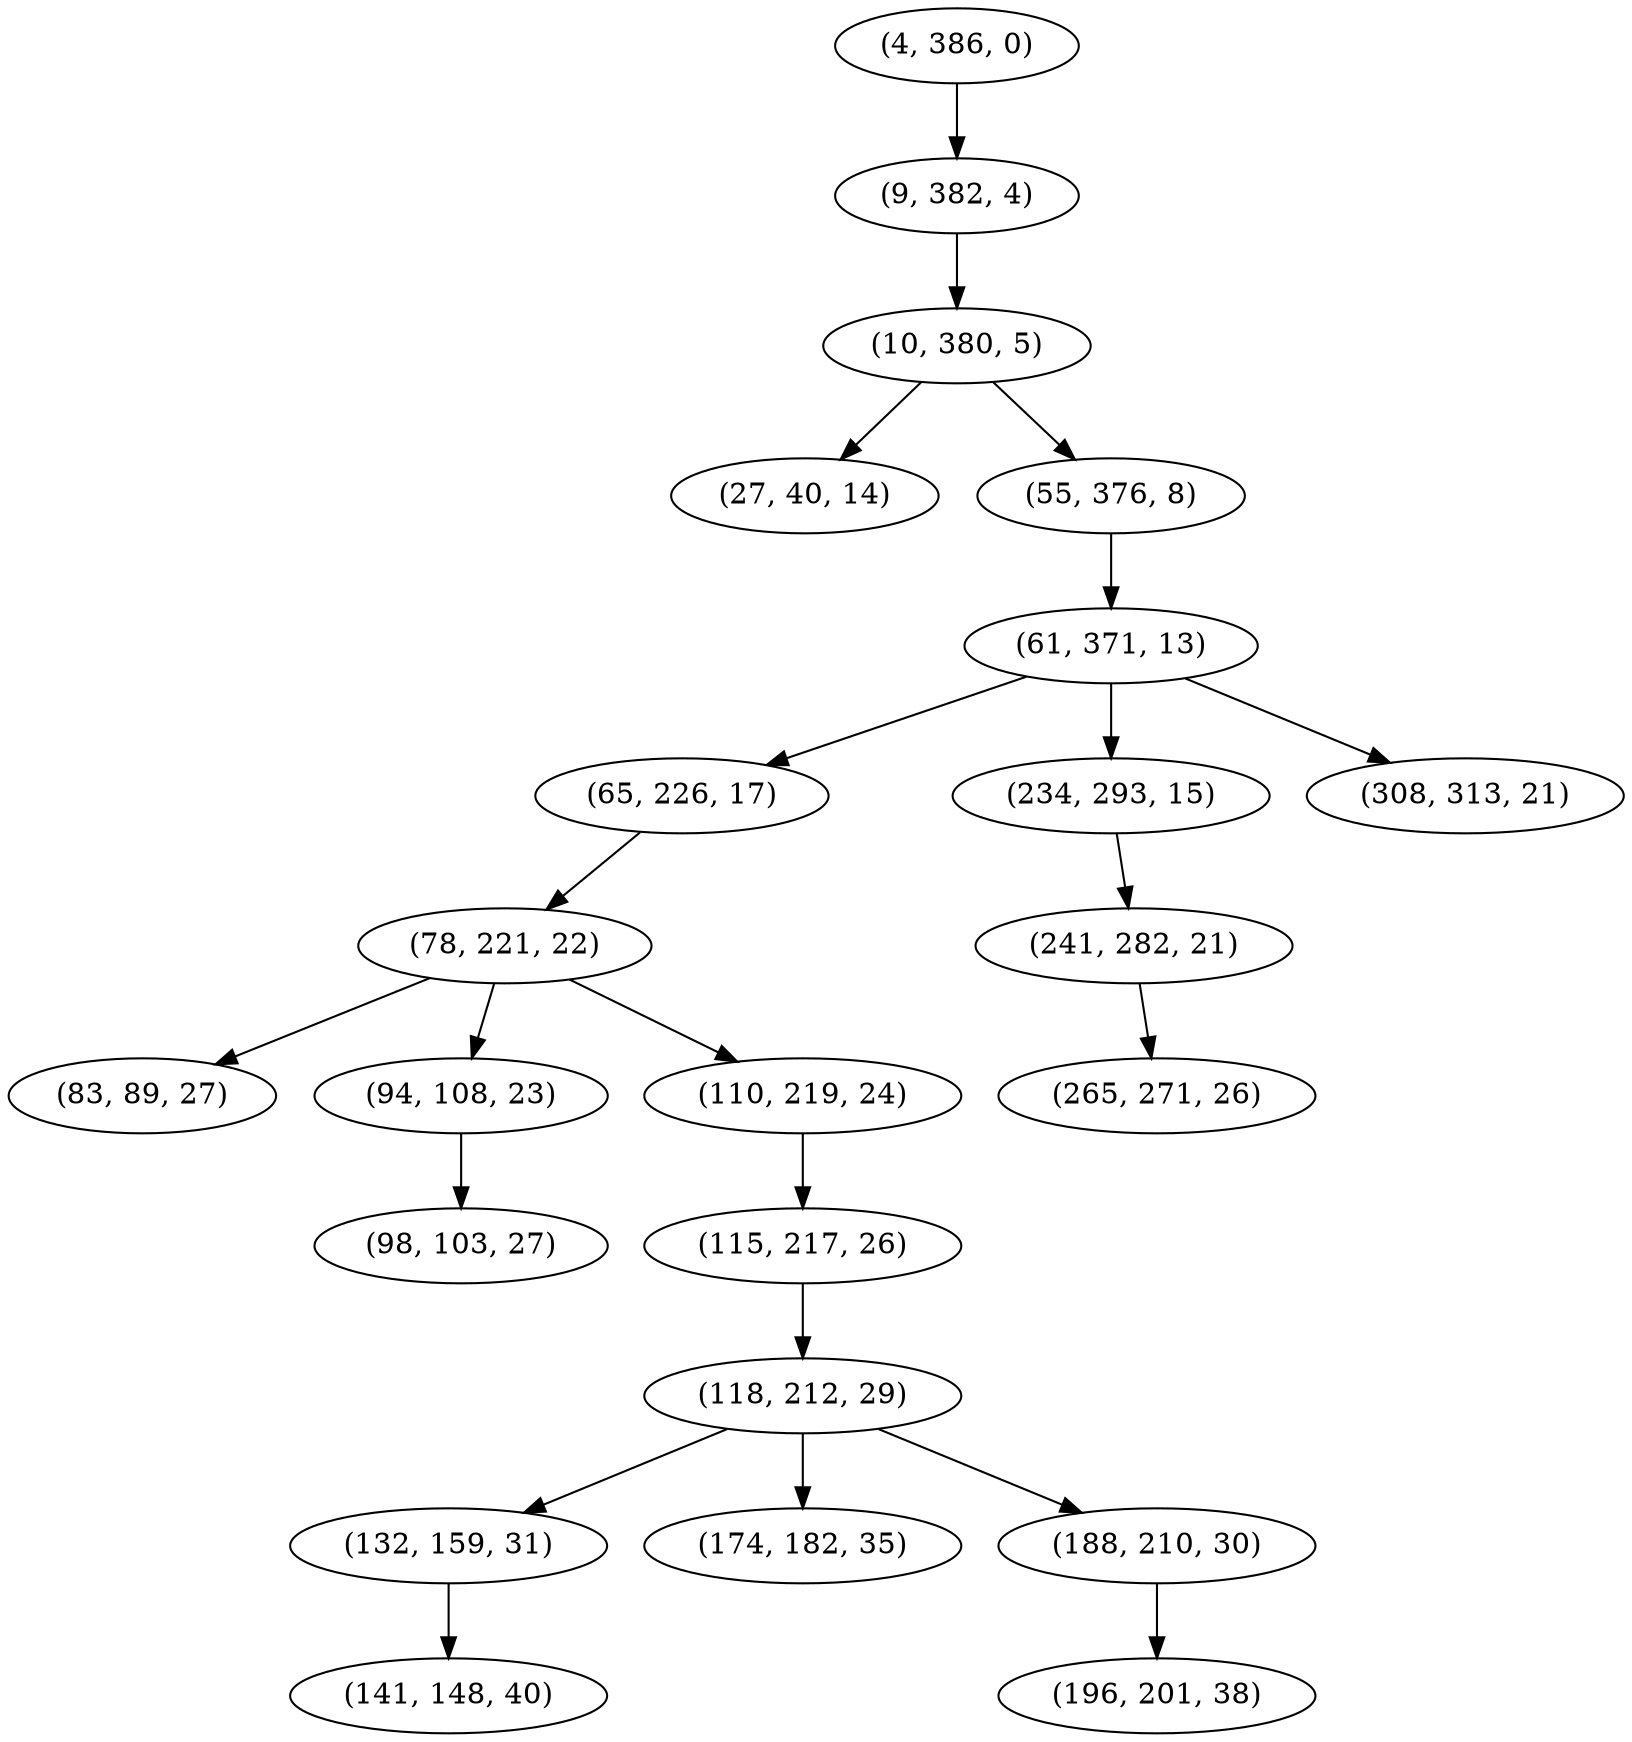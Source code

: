 digraph tree {
    "(4, 386, 0)";
    "(9, 382, 4)";
    "(10, 380, 5)";
    "(27, 40, 14)";
    "(55, 376, 8)";
    "(61, 371, 13)";
    "(65, 226, 17)";
    "(78, 221, 22)";
    "(83, 89, 27)";
    "(94, 108, 23)";
    "(98, 103, 27)";
    "(110, 219, 24)";
    "(115, 217, 26)";
    "(118, 212, 29)";
    "(132, 159, 31)";
    "(141, 148, 40)";
    "(174, 182, 35)";
    "(188, 210, 30)";
    "(196, 201, 38)";
    "(234, 293, 15)";
    "(241, 282, 21)";
    "(265, 271, 26)";
    "(308, 313, 21)";
    "(4, 386, 0)" -> "(9, 382, 4)";
    "(9, 382, 4)" -> "(10, 380, 5)";
    "(10, 380, 5)" -> "(27, 40, 14)";
    "(10, 380, 5)" -> "(55, 376, 8)";
    "(55, 376, 8)" -> "(61, 371, 13)";
    "(61, 371, 13)" -> "(65, 226, 17)";
    "(61, 371, 13)" -> "(234, 293, 15)";
    "(61, 371, 13)" -> "(308, 313, 21)";
    "(65, 226, 17)" -> "(78, 221, 22)";
    "(78, 221, 22)" -> "(83, 89, 27)";
    "(78, 221, 22)" -> "(94, 108, 23)";
    "(78, 221, 22)" -> "(110, 219, 24)";
    "(94, 108, 23)" -> "(98, 103, 27)";
    "(110, 219, 24)" -> "(115, 217, 26)";
    "(115, 217, 26)" -> "(118, 212, 29)";
    "(118, 212, 29)" -> "(132, 159, 31)";
    "(118, 212, 29)" -> "(174, 182, 35)";
    "(118, 212, 29)" -> "(188, 210, 30)";
    "(132, 159, 31)" -> "(141, 148, 40)";
    "(188, 210, 30)" -> "(196, 201, 38)";
    "(234, 293, 15)" -> "(241, 282, 21)";
    "(241, 282, 21)" -> "(265, 271, 26)";
}
